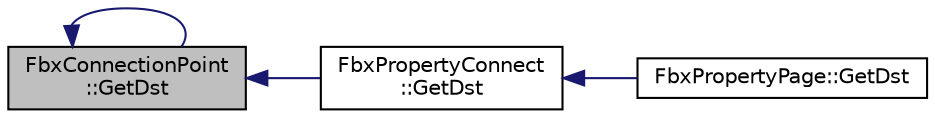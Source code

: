 digraph "FbxConnectionPoint::GetDst"
{
  edge [fontname="Helvetica",fontsize="10",labelfontname="Helvetica",labelfontsize="10"];
  node [fontname="Helvetica",fontsize="10",shape=record];
  rankdir="LR";
  Node61 [label="FbxConnectionPoint\l::GetDst",height=0.2,width=0.4,color="black", fillcolor="grey75", style="filled", fontcolor="black"];
  Node61 -> Node61 [dir="back",color="midnightblue",fontsize="10",style="solid",fontname="Helvetica"];
  Node61 -> Node62 [dir="back",color="midnightblue",fontsize="10",style="solid",fontname="Helvetica"];
  Node62 [label="FbxPropertyConnect\l::GetDst",height=0.2,width=0.4,color="black", fillcolor="white", style="filled",URL="$class_fbx_property_connect.html#a69c1a55bfdeeb234e4ab2f344ac8d70f"];
  Node62 -> Node63 [dir="back",color="midnightblue",fontsize="10",style="solid",fontname="Helvetica"];
  Node63 [label="FbxPropertyPage::GetDst",height=0.2,width=0.4,color="black", fillcolor="white", style="filled",URL="$class_fbx_property_page.html#af13a1f816102911f882837c77caa4d38"];
}
